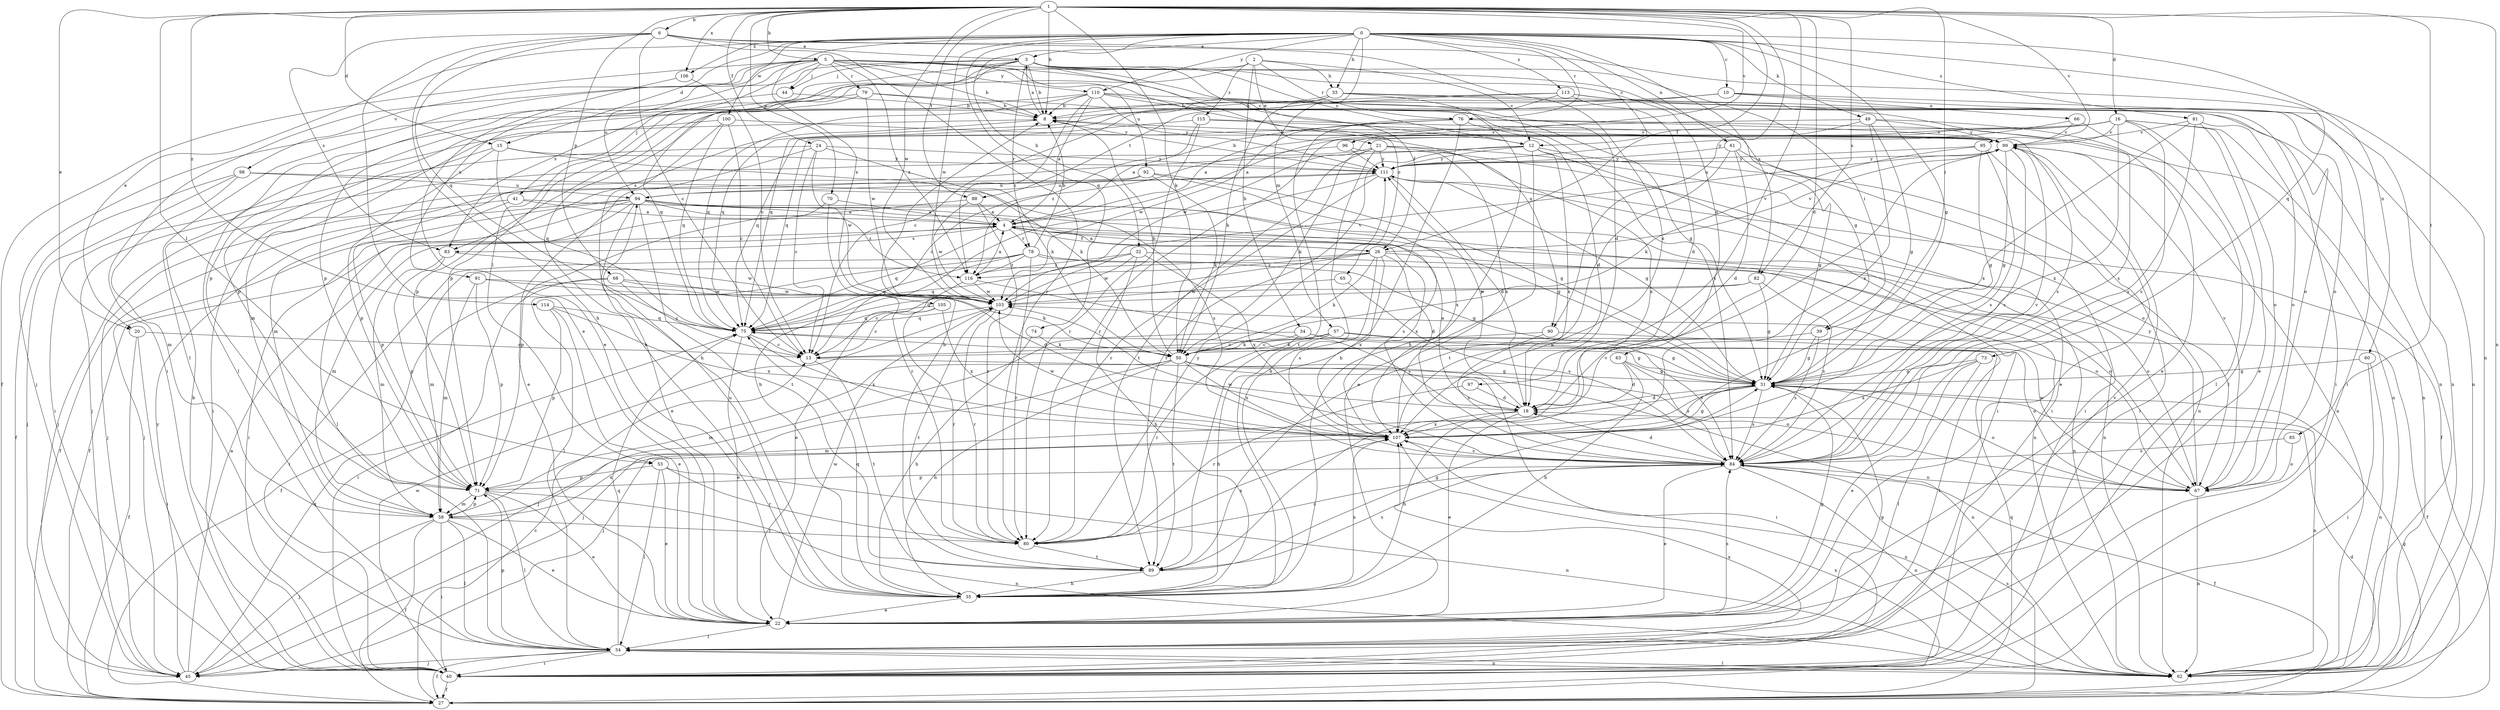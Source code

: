 strict digraph  {
0;
1;
2;
3;
4;
5;
6;
8;
10;
12;
13;
15;
16;
18;
20;
21;
22;
24;
26;
27;
31;
32;
33;
34;
35;
39;
40;
41;
44;
45;
49;
50;
53;
54;
57;
58;
60;
61;
62;
63;
65;
66;
67;
68;
70;
71;
73;
74;
75;
76;
78;
79;
80;
81;
82;
83;
84;
85;
88;
89;
90;
91;
92;
94;
95;
96;
97;
98;
99;
100;
103;
105;
106;
107;
110;
111;
113;
114;
115;
116;
0 -> 3  [label=a];
0 -> 10  [label=c];
0 -> 12  [label=c];
0 -> 15  [label=d];
0 -> 20  [label=e];
0 -> 31  [label=g];
0 -> 32  [label=h];
0 -> 33  [label=h];
0 -> 49  [label=k];
0 -> 57  [label=m];
0 -> 60  [label=n];
0 -> 61  [label=n];
0 -> 73  [label=q];
0 -> 74  [label=q];
0 -> 76  [label=r];
0 -> 81  [label=s];
0 -> 82  [label=s];
0 -> 100  [label=w];
0 -> 103  [label=w];
0 -> 105  [label=x];
0 -> 106  [label=x];
0 -> 110  [label=y];
0 -> 113  [label=z];
1 -> 5  [label=b];
1 -> 6  [label=b];
1 -> 8  [label=b];
1 -> 15  [label=d];
1 -> 16  [label=d];
1 -> 18  [label=d];
1 -> 20  [label=e];
1 -> 24  [label=f];
1 -> 26  [label=f];
1 -> 39  [label=i];
1 -> 50  [label=k];
1 -> 53  [label=l];
1 -> 62  [label=n];
1 -> 68  [label=p];
1 -> 70  [label=p];
1 -> 82  [label=s];
1 -> 85  [label=t];
1 -> 88  [label=t];
1 -> 90  [label=u];
1 -> 95  [label=v];
1 -> 96  [label=v];
1 -> 97  [label=v];
1 -> 103  [label=w];
1 -> 106  [label=x];
1 -> 114  [label=z];
2 -> 12  [label=c];
2 -> 21  [label=e];
2 -> 33  [label=h];
2 -> 34  [label=h];
2 -> 71  [label=p];
2 -> 76  [label=r];
2 -> 83  [label=s];
2 -> 115  [label=z];
3 -> 8  [label=b];
3 -> 12  [label=c];
3 -> 26  [label=f];
3 -> 31  [label=g];
3 -> 39  [label=i];
3 -> 40  [label=i];
3 -> 41  [label=j];
3 -> 44  [label=j];
3 -> 53  [label=l];
3 -> 63  [label=o];
3 -> 65  [label=o];
3 -> 71  [label=p];
3 -> 78  [label=r];
4 -> 26  [label=f];
4 -> 58  [label=m];
4 -> 62  [label=n];
4 -> 75  [label=q];
4 -> 78  [label=r];
4 -> 83  [label=s];
4 -> 107  [label=x];
5 -> 8  [label=b];
5 -> 12  [label=c];
5 -> 18  [label=d];
5 -> 27  [label=f];
5 -> 44  [label=j];
5 -> 54  [label=l];
5 -> 71  [label=p];
5 -> 79  [label=r];
5 -> 90  [label=u];
5 -> 91  [label=u];
5 -> 92  [label=u];
5 -> 94  [label=u];
5 -> 98  [label=v];
5 -> 110  [label=y];
5 -> 116  [label=z];
6 -> 3  [label=a];
6 -> 13  [label=c];
6 -> 22  [label=e];
6 -> 35  [label=h];
6 -> 62  [label=n];
6 -> 75  [label=q];
6 -> 80  [label=r];
6 -> 83  [label=s];
6 -> 107  [label=x];
8 -> 3  [label=a];
8 -> 83  [label=s];
8 -> 99  [label=v];
10 -> 40  [label=i];
10 -> 45  [label=j];
10 -> 62  [label=n];
10 -> 66  [label=o];
10 -> 71  [label=p];
10 -> 88  [label=t];
12 -> 22  [label=e];
12 -> 40  [label=i];
12 -> 58  [label=m];
12 -> 62  [label=n];
12 -> 89  [label=t];
12 -> 107  [label=x];
12 -> 111  [label=y];
13 -> 31  [label=g];
13 -> 89  [label=t];
15 -> 40  [label=i];
15 -> 50  [label=k];
15 -> 71  [label=p];
15 -> 75  [label=q];
15 -> 111  [label=y];
16 -> 4  [label=a];
16 -> 54  [label=l];
16 -> 62  [label=n];
16 -> 67  [label=o];
16 -> 75  [label=q];
16 -> 84  [label=s];
16 -> 99  [label=v];
16 -> 103  [label=w];
16 -> 107  [label=x];
18 -> 4  [label=a];
18 -> 22  [label=e];
18 -> 35  [label=h];
18 -> 107  [label=x];
18 -> 111  [label=y];
20 -> 13  [label=c];
20 -> 27  [label=f];
20 -> 40  [label=i];
21 -> 35  [label=h];
21 -> 40  [label=i];
21 -> 45  [label=j];
21 -> 50  [label=k];
21 -> 67  [label=o];
21 -> 89  [label=t];
21 -> 107  [label=x];
21 -> 111  [label=y];
22 -> 31  [label=g];
22 -> 54  [label=l];
22 -> 84  [label=s];
22 -> 103  [label=w];
24 -> 13  [label=c];
24 -> 22  [label=e];
24 -> 40  [label=i];
24 -> 50  [label=k];
24 -> 103  [label=w];
24 -> 111  [label=y];
26 -> 4  [label=a];
26 -> 18  [label=d];
26 -> 22  [label=e];
26 -> 50  [label=k];
26 -> 58  [label=m];
26 -> 67  [label=o];
26 -> 84  [label=s];
26 -> 99  [label=v];
26 -> 107  [label=x];
26 -> 116  [label=z];
27 -> 13  [label=c];
27 -> 18  [label=d];
27 -> 31  [label=g];
27 -> 75  [label=q];
27 -> 84  [label=s];
27 -> 107  [label=x];
31 -> 18  [label=d];
31 -> 45  [label=j];
31 -> 58  [label=m];
31 -> 62  [label=n];
31 -> 67  [label=o];
31 -> 84  [label=s];
32 -> 35  [label=h];
32 -> 67  [label=o];
32 -> 75  [label=q];
32 -> 103  [label=w];
32 -> 107  [label=x];
32 -> 116  [label=z];
33 -> 8  [label=b];
33 -> 35  [label=h];
33 -> 40  [label=i];
33 -> 50  [label=k];
33 -> 67  [label=o];
33 -> 75  [label=q];
34 -> 31  [label=g];
34 -> 45  [label=j];
34 -> 50  [label=k];
34 -> 54  [label=l];
34 -> 80  [label=r];
35 -> 22  [label=e];
35 -> 75  [label=q];
35 -> 94  [label=u];
35 -> 107  [label=x];
39 -> 31  [label=g];
39 -> 50  [label=k];
39 -> 84  [label=s];
40 -> 8  [label=b];
40 -> 27  [label=f];
40 -> 103  [label=w];
40 -> 107  [label=x];
41 -> 4  [label=a];
41 -> 45  [label=j];
41 -> 62  [label=n];
41 -> 71  [label=p];
44 -> 8  [label=b];
44 -> 54  [label=l];
45 -> 4  [label=a];
45 -> 75  [label=q];
45 -> 111  [label=y];
49 -> 4  [label=a];
49 -> 22  [label=e];
49 -> 31  [label=g];
49 -> 80  [label=r];
49 -> 99  [label=v];
49 -> 107  [label=x];
50 -> 8  [label=b];
50 -> 35  [label=h];
50 -> 40  [label=i];
50 -> 45  [label=j];
50 -> 58  [label=m];
50 -> 62  [label=n];
50 -> 67  [label=o];
50 -> 89  [label=t];
50 -> 107  [label=x];
53 -> 22  [label=e];
53 -> 54  [label=l];
53 -> 62  [label=n];
53 -> 71  [label=p];
53 -> 80  [label=r];
54 -> 27  [label=f];
54 -> 31  [label=g];
54 -> 40  [label=i];
54 -> 45  [label=j];
54 -> 62  [label=n];
54 -> 71  [label=p];
54 -> 75  [label=q];
54 -> 99  [label=v];
57 -> 13  [label=c];
57 -> 27  [label=f];
57 -> 35  [label=h];
57 -> 50  [label=k];
57 -> 84  [label=s];
58 -> 22  [label=e];
58 -> 27  [label=f];
58 -> 40  [label=i];
58 -> 45  [label=j];
58 -> 54  [label=l];
58 -> 71  [label=p];
58 -> 80  [label=r];
58 -> 107  [label=x];
60 -> 31  [label=g];
60 -> 40  [label=i];
60 -> 62  [label=n];
61 -> 18  [label=d];
61 -> 31  [label=g];
61 -> 40  [label=i];
61 -> 89  [label=t];
61 -> 111  [label=y];
62 -> 54  [label=l];
62 -> 107  [label=x];
63 -> 18  [label=d];
63 -> 31  [label=g];
63 -> 35  [label=h];
63 -> 84  [label=s];
65 -> 84  [label=s];
65 -> 103  [label=w];
66 -> 54  [label=l];
66 -> 99  [label=v];
66 -> 111  [label=y];
67 -> 62  [label=n];
67 -> 99  [label=v];
67 -> 103  [label=w];
67 -> 111  [label=y];
68 -> 13  [label=c];
68 -> 18  [label=d];
68 -> 27  [label=f];
68 -> 40  [label=i];
68 -> 103  [label=w];
70 -> 4  [label=a];
70 -> 27  [label=f];
70 -> 80  [label=r];
71 -> 22  [label=e];
71 -> 54  [label=l];
71 -> 58  [label=m];
71 -> 62  [label=n];
73 -> 22  [label=e];
73 -> 31  [label=g];
73 -> 54  [label=l];
73 -> 107  [label=x];
74 -> 35  [label=h];
74 -> 50  [label=k];
75 -> 13  [label=c];
75 -> 22  [label=e];
75 -> 31  [label=g];
75 -> 107  [label=x];
76 -> 4  [label=a];
76 -> 18  [label=d];
76 -> 35  [label=h];
76 -> 62  [label=n];
76 -> 89  [label=t];
76 -> 99  [label=v];
76 -> 103  [label=w];
78 -> 8  [label=b];
78 -> 31  [label=g];
78 -> 40  [label=i];
78 -> 54  [label=l];
78 -> 67  [label=o];
78 -> 75  [label=q];
78 -> 80  [label=r];
78 -> 116  [label=z];
79 -> 8  [label=b];
79 -> 31  [label=g];
79 -> 71  [label=p];
79 -> 75  [label=q];
79 -> 103  [label=w];
80 -> 84  [label=s];
80 -> 89  [label=t];
80 -> 107  [label=x];
80 -> 111  [label=y];
81 -> 22  [label=e];
81 -> 67  [label=o];
81 -> 84  [label=s];
81 -> 99  [label=v];
81 -> 107  [label=x];
82 -> 31  [label=g];
82 -> 75  [label=q];
82 -> 84  [label=s];
82 -> 103  [label=w];
83 -> 58  [label=m];
83 -> 71  [label=p];
83 -> 103  [label=w];
84 -> 18  [label=d];
84 -> 22  [label=e];
84 -> 27  [label=f];
84 -> 62  [label=n];
84 -> 67  [label=o];
84 -> 71  [label=p];
84 -> 99  [label=v];
84 -> 103  [label=w];
85 -> 67  [label=o];
85 -> 84  [label=s];
88 -> 4  [label=a];
88 -> 71  [label=p];
88 -> 80  [label=r];
88 -> 103  [label=w];
89 -> 8  [label=b];
89 -> 31  [label=g];
89 -> 35  [label=h];
89 -> 84  [label=s];
89 -> 99  [label=v];
90 -> 13  [label=c];
90 -> 67  [label=o];
90 -> 84  [label=s];
91 -> 50  [label=k];
91 -> 58  [label=m];
91 -> 71  [label=p];
91 -> 103  [label=w];
92 -> 31  [label=g];
92 -> 45  [label=j];
92 -> 50  [label=k];
92 -> 94  [label=u];
92 -> 107  [label=x];
94 -> 4  [label=a];
94 -> 22  [label=e];
94 -> 27  [label=f];
94 -> 31  [label=g];
94 -> 40  [label=i];
94 -> 45  [label=j];
94 -> 54  [label=l];
94 -> 62  [label=n];
94 -> 84  [label=s];
94 -> 89  [label=t];
94 -> 116  [label=z];
95 -> 31  [label=g];
95 -> 40  [label=i];
95 -> 50  [label=k];
95 -> 84  [label=s];
95 -> 111  [label=y];
96 -> 13  [label=c];
96 -> 107  [label=x];
96 -> 111  [label=y];
97 -> 18  [label=d];
97 -> 80  [label=r];
98 -> 27  [label=f];
98 -> 45  [label=j];
98 -> 58  [label=m];
98 -> 84  [label=s];
98 -> 94  [label=u];
99 -> 8  [label=b];
99 -> 22  [label=e];
99 -> 31  [label=g];
99 -> 62  [label=n];
99 -> 84  [label=s];
99 -> 111  [label=y];
100 -> 13  [label=c];
100 -> 35  [label=h];
100 -> 58  [label=m];
100 -> 75  [label=q];
100 -> 99  [label=v];
103 -> 75  [label=q];
103 -> 80  [label=r];
103 -> 89  [label=t];
103 -> 99  [label=v];
105 -> 13  [label=c];
105 -> 75  [label=q];
105 -> 80  [label=r];
105 -> 107  [label=x];
106 -> 13  [label=c];
106 -> 22  [label=e];
107 -> 31  [label=g];
107 -> 84  [label=s];
107 -> 103  [label=w];
110 -> 4  [label=a];
110 -> 8  [label=b];
110 -> 35  [label=h];
110 -> 62  [label=n];
110 -> 67  [label=o];
110 -> 75  [label=q];
110 -> 84  [label=s];
110 -> 111  [label=y];
110 -> 116  [label=z];
111 -> 8  [label=b];
111 -> 18  [label=d];
111 -> 27  [label=f];
111 -> 31  [label=g];
111 -> 35  [label=h];
111 -> 80  [label=r];
111 -> 94  [label=u];
113 -> 8  [label=b];
113 -> 13  [label=c];
113 -> 18  [label=d];
113 -> 62  [label=n];
113 -> 75  [label=q];
113 -> 84  [label=s];
114 -> 22  [label=e];
114 -> 71  [label=p];
114 -> 75  [label=q];
114 -> 107  [label=x];
115 -> 75  [label=q];
115 -> 80  [label=r];
115 -> 84  [label=s];
115 -> 99  [label=v];
115 -> 116  [label=z];
116 -> 4  [label=a];
116 -> 13  [label=c];
116 -> 84  [label=s];
116 -> 103  [label=w];
}
